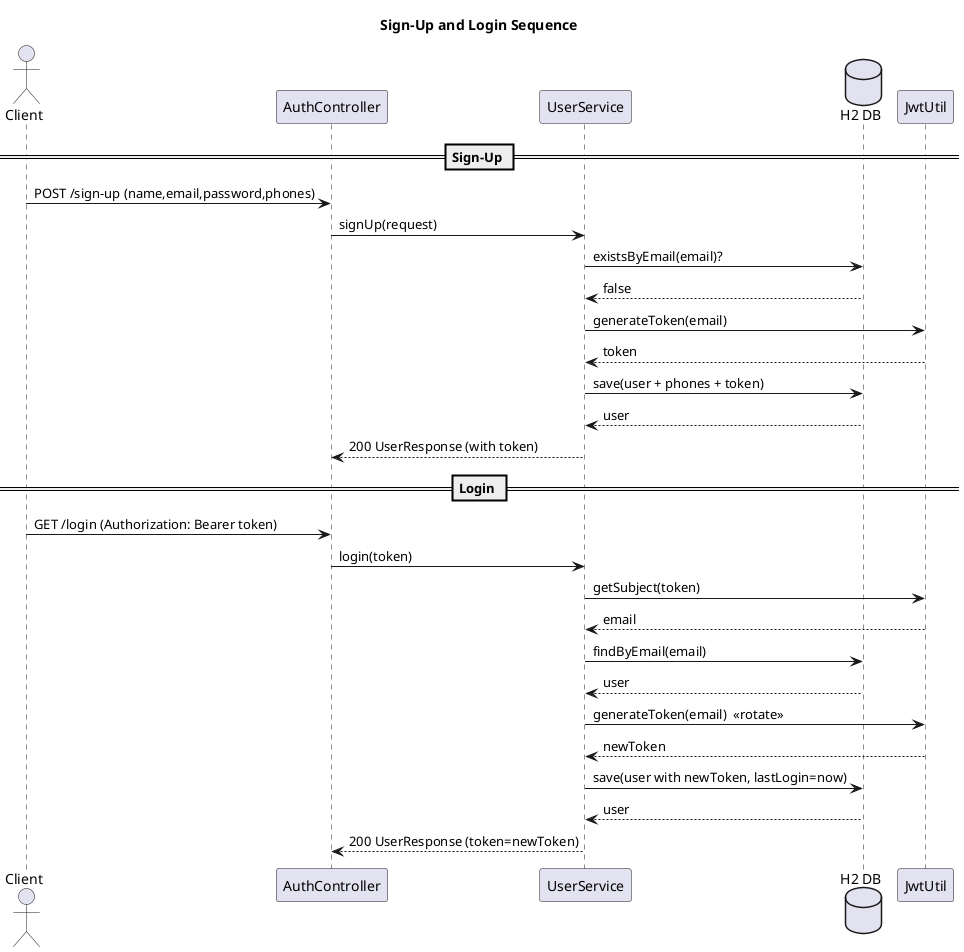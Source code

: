 @startuml
title Sign-Up and Login Sequence

actor Client
participant "AuthController" as C
participant "UserService" as S
database "H2 DB" as DB
participant "JwtUtil" as JWT

== Sign-Up ==
Client -> C : POST /sign-up (name,email,password,phones)
C -> S : signUp(request)
S -> DB : existsByEmail(email)?
DB --> S : false
S -> JWT : generateToken(email)
JWT --> S : token
S -> DB : save(user + phones + token)
DB --> S : user
S --> C : 200 UserResponse (with token)

== Login ==
Client -> C : GET /login (Authorization: Bearer token)
C -> S : login(token)
S -> JWT : getSubject(token)
JWT --> S : email
S -> DB : findByEmail(email)
DB --> S : user
S -> JWT : generateToken(email)  <<rotate>>
JWT --> S : newToken
S -> DB : save(user with newToken, lastLogin=now)
DB --> S : user
S --> C : 200 UserResponse (token=newToken)

@enduml
